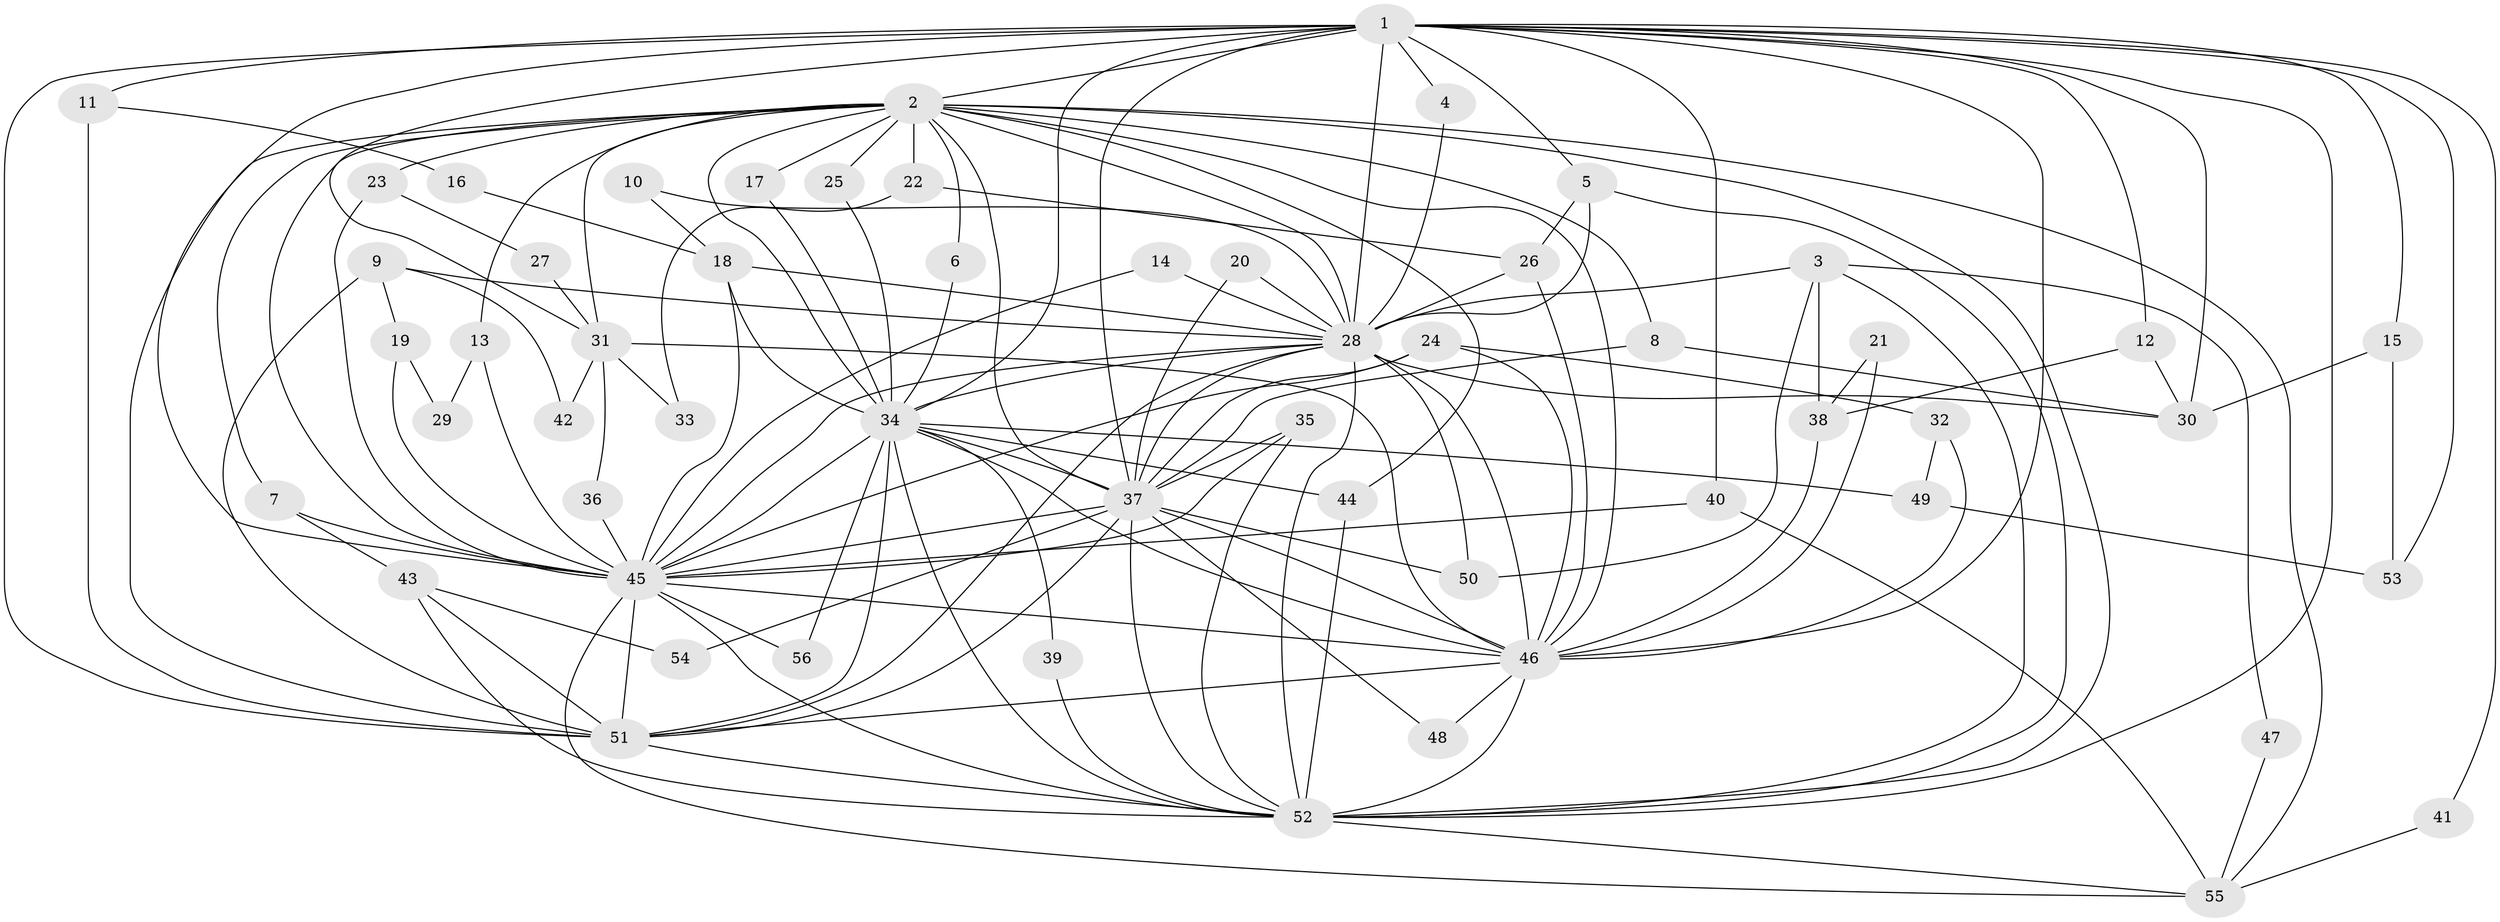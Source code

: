 // original degree distribution, {13: 0.02531645569620253, 17: 0.02531645569620253, 19: 0.012658227848101266, 18: 0.02531645569620253, 24: 0.012658227848101266, 21: 0.02531645569620253, 5: 0.0379746835443038, 2: 0.5063291139240507, 3: 0.24050632911392406, 4: 0.06329113924050633, 7: 0.012658227848101266, 6: 0.012658227848101266}
// Generated by graph-tools (version 1.1) at 2025/36/03/04/25 23:36:30]
// undirected, 56 vertices, 144 edges
graph export_dot {
  node [color=gray90,style=filled];
  1;
  2;
  3;
  4;
  5;
  6;
  7;
  8;
  9;
  10;
  11;
  12;
  13;
  14;
  15;
  16;
  17;
  18;
  19;
  20;
  21;
  22;
  23;
  24;
  25;
  26;
  27;
  28;
  29;
  30;
  31;
  32;
  33;
  34;
  35;
  36;
  37;
  38;
  39;
  40;
  41;
  42;
  43;
  44;
  45;
  46;
  47;
  48;
  49;
  50;
  51;
  52;
  53;
  54;
  55;
  56;
  1 -- 2 [weight=2.0];
  1 -- 4 [weight=1.0];
  1 -- 5 [weight=1.0];
  1 -- 11 [weight=1.0];
  1 -- 12 [weight=1.0];
  1 -- 15 [weight=1.0];
  1 -- 28 [weight=3.0];
  1 -- 30 [weight=1.0];
  1 -- 31 [weight=1.0];
  1 -- 34 [weight=3.0];
  1 -- 37 [weight=3.0];
  1 -- 40 [weight=1.0];
  1 -- 41 [weight=1.0];
  1 -- 45 [weight=2.0];
  1 -- 46 [weight=2.0];
  1 -- 51 [weight=2.0];
  1 -- 52 [weight=2.0];
  1 -- 53 [weight=1.0];
  2 -- 6 [weight=1.0];
  2 -- 7 [weight=1.0];
  2 -- 8 [weight=1.0];
  2 -- 13 [weight=1.0];
  2 -- 17 [weight=1.0];
  2 -- 22 [weight=1.0];
  2 -- 23 [weight=1.0];
  2 -- 25 [weight=1.0];
  2 -- 28 [weight=1.0];
  2 -- 31 [weight=1.0];
  2 -- 34 [weight=1.0];
  2 -- 37 [weight=1.0];
  2 -- 44 [weight=1.0];
  2 -- 45 [weight=2.0];
  2 -- 46 [weight=1.0];
  2 -- 51 [weight=1.0];
  2 -- 52 [weight=1.0];
  2 -- 55 [weight=1.0];
  3 -- 28 [weight=1.0];
  3 -- 38 [weight=1.0];
  3 -- 47 [weight=1.0];
  3 -- 50 [weight=1.0];
  3 -- 52 [weight=1.0];
  4 -- 28 [weight=1.0];
  5 -- 26 [weight=1.0];
  5 -- 28 [weight=1.0];
  5 -- 52 [weight=1.0];
  6 -- 34 [weight=1.0];
  7 -- 43 [weight=1.0];
  7 -- 45 [weight=1.0];
  8 -- 30 [weight=1.0];
  8 -- 37 [weight=1.0];
  9 -- 19 [weight=1.0];
  9 -- 28 [weight=1.0];
  9 -- 42 [weight=1.0];
  9 -- 51 [weight=1.0];
  10 -- 18 [weight=1.0];
  10 -- 28 [weight=1.0];
  11 -- 16 [weight=1.0];
  11 -- 51 [weight=1.0];
  12 -- 30 [weight=1.0];
  12 -- 38 [weight=1.0];
  13 -- 29 [weight=1.0];
  13 -- 45 [weight=1.0];
  14 -- 28 [weight=1.0];
  14 -- 45 [weight=1.0];
  15 -- 30 [weight=1.0];
  15 -- 53 [weight=1.0];
  16 -- 18 [weight=1.0];
  17 -- 34 [weight=1.0];
  18 -- 28 [weight=1.0];
  18 -- 34 [weight=1.0];
  18 -- 45 [weight=1.0];
  19 -- 29 [weight=1.0];
  19 -- 45 [weight=1.0];
  20 -- 28 [weight=1.0];
  20 -- 37 [weight=1.0];
  21 -- 38 [weight=1.0];
  21 -- 46 [weight=1.0];
  22 -- 26 [weight=1.0];
  22 -- 33 [weight=1.0];
  23 -- 27 [weight=1.0];
  23 -- 45 [weight=1.0];
  24 -- 32 [weight=1.0];
  24 -- 37 [weight=1.0];
  24 -- 45 [weight=1.0];
  24 -- 46 [weight=1.0];
  25 -- 34 [weight=1.0];
  26 -- 28 [weight=1.0];
  26 -- 46 [weight=1.0];
  27 -- 31 [weight=1.0];
  28 -- 30 [weight=1.0];
  28 -- 34 [weight=1.0];
  28 -- 37 [weight=1.0];
  28 -- 45 [weight=1.0];
  28 -- 46 [weight=1.0];
  28 -- 50 [weight=1.0];
  28 -- 51 [weight=1.0];
  28 -- 52 [weight=1.0];
  31 -- 33 [weight=1.0];
  31 -- 36 [weight=1.0];
  31 -- 42 [weight=1.0];
  31 -- 46 [weight=1.0];
  32 -- 46 [weight=1.0];
  32 -- 49 [weight=1.0];
  34 -- 37 [weight=1.0];
  34 -- 39 [weight=1.0];
  34 -- 44 [weight=1.0];
  34 -- 45 [weight=1.0];
  34 -- 46 [weight=1.0];
  34 -- 49 [weight=2.0];
  34 -- 51 [weight=1.0];
  34 -- 52 [weight=1.0];
  34 -- 56 [weight=1.0];
  35 -- 37 [weight=1.0];
  35 -- 45 [weight=1.0];
  35 -- 52 [weight=1.0];
  36 -- 45 [weight=1.0];
  37 -- 45 [weight=1.0];
  37 -- 46 [weight=1.0];
  37 -- 48 [weight=1.0];
  37 -- 50 [weight=1.0];
  37 -- 51 [weight=1.0];
  37 -- 52 [weight=1.0];
  37 -- 54 [weight=1.0];
  38 -- 46 [weight=1.0];
  39 -- 52 [weight=1.0];
  40 -- 45 [weight=1.0];
  40 -- 55 [weight=1.0];
  41 -- 55 [weight=1.0];
  43 -- 51 [weight=1.0];
  43 -- 52 [weight=1.0];
  43 -- 54 [weight=1.0];
  44 -- 52 [weight=1.0];
  45 -- 46 [weight=1.0];
  45 -- 51 [weight=2.0];
  45 -- 52 [weight=2.0];
  45 -- 55 [weight=1.0];
  45 -- 56 [weight=1.0];
  46 -- 48 [weight=1.0];
  46 -- 51 [weight=1.0];
  46 -- 52 [weight=2.0];
  47 -- 55 [weight=1.0];
  49 -- 53 [weight=1.0];
  51 -- 52 [weight=1.0];
  52 -- 55 [weight=1.0];
}
